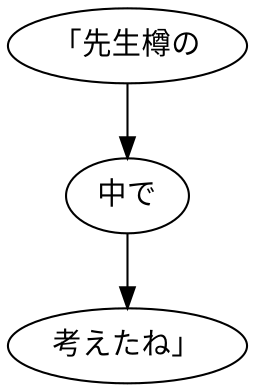 digraph graph8895 {
	node0 [label="「先生樽の"];
	node1 [label="中で"];
	node2 [label="考えたね」"];
	node0 -> node1;
	node1 -> node2;
}
